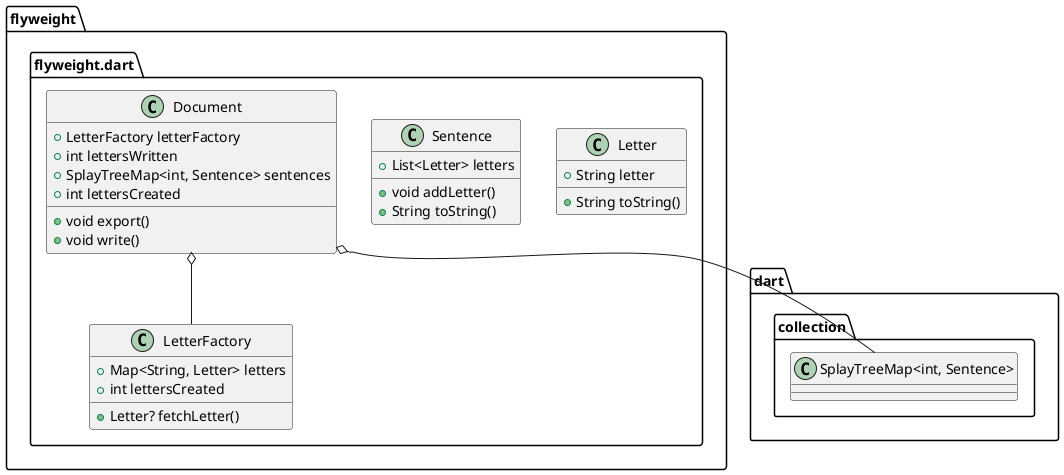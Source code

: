 @startuml
set namespaceSeparator ::

class "flyweight::flyweight.dart::Letter" {
  +String letter
  +String toString()
}

class "flyweight::flyweight.dart::Sentence" {
  +List<Letter> letters
  +void addLetter()
  +String toString()
}

class "flyweight::flyweight.dart::LetterFactory" {
  +Map<String, Letter> letters
  +int lettersCreated
  +Letter? fetchLetter()
}

class "flyweight::flyweight.dart::Document" {
  +LetterFactory letterFactory
  +int lettersWritten
  +SplayTreeMap<int, Sentence> sentences
  +int lettersCreated
  +void export()
  +void write()
}

"flyweight::flyweight.dart::Document" o-- "flyweight::flyweight.dart::LetterFactory"
"flyweight::flyweight.dart::Document" o-- "dart::collection::SplayTreeMap<int, Sentence>"


@enduml